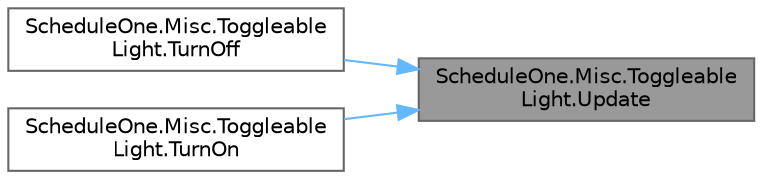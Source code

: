 digraph "ScheduleOne.Misc.ToggleableLight.Update"
{
 // LATEX_PDF_SIZE
  bgcolor="transparent";
  edge [fontname=Helvetica,fontsize=10,labelfontname=Helvetica,labelfontsize=10];
  node [fontname=Helvetica,fontsize=10,shape=box,height=0.2,width=0.4];
  rankdir="RL";
  Node1 [id="Node000001",label="ScheduleOne.Misc.Toggleable\lLight.Update",height=0.2,width=0.4,color="gray40", fillcolor="grey60", style="filled", fontcolor="black",tooltip=" "];
  Node1 -> Node2 [id="edge1_Node000001_Node000002",dir="back",color="steelblue1",style="solid",tooltip=" "];
  Node2 [id="Node000002",label="ScheduleOne.Misc.Toggleable\lLight.TurnOff",height=0.2,width=0.4,color="grey40", fillcolor="white", style="filled",URL="$class_schedule_one_1_1_misc_1_1_toggleable_light.html#a33907beaf36dd51ddee2cb42b66fdbf9",tooltip=" "];
  Node1 -> Node3 [id="edge2_Node000001_Node000003",dir="back",color="steelblue1",style="solid",tooltip=" "];
  Node3 [id="Node000003",label="ScheduleOne.Misc.Toggleable\lLight.TurnOn",height=0.2,width=0.4,color="grey40", fillcolor="white", style="filled",URL="$class_schedule_one_1_1_misc_1_1_toggleable_light.html#a208ce047ad874068a9006faaa2e782b7",tooltip=" "];
}
